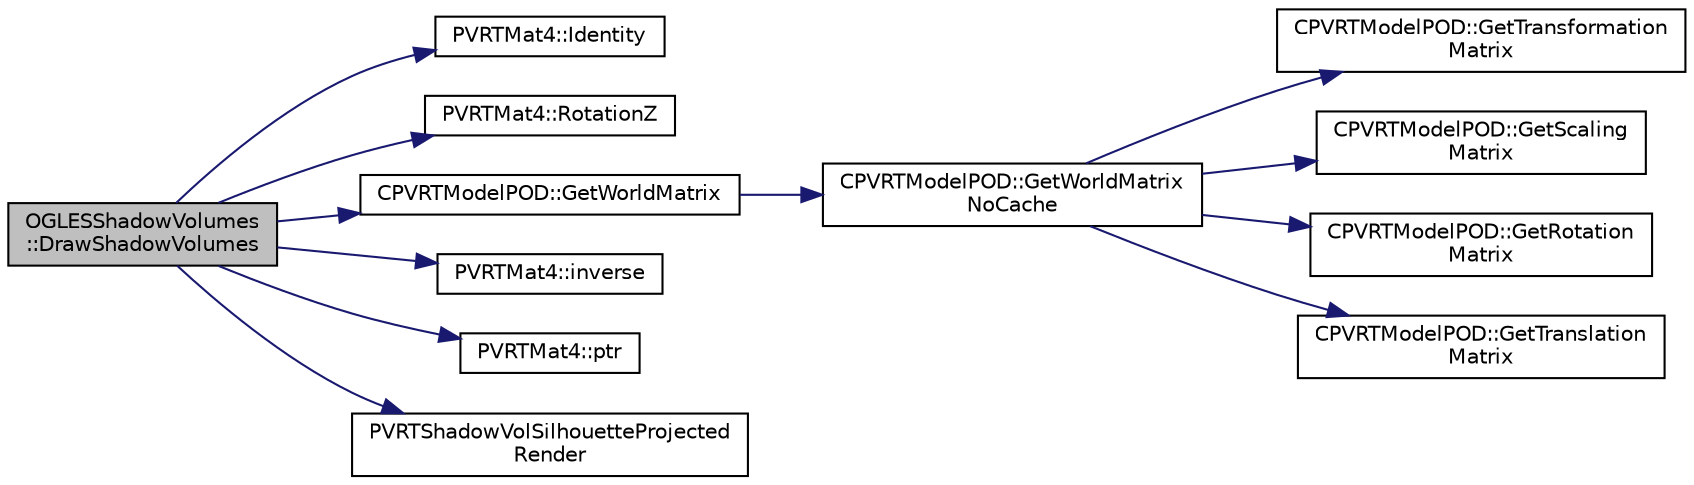 digraph "OGLESShadowVolumes::DrawShadowVolumes"
{
  edge [fontname="Helvetica",fontsize="10",labelfontname="Helvetica",labelfontsize="10"];
  node [fontname="Helvetica",fontsize="10",shape=record];
  rankdir="LR";
  Node1 [label="OGLESShadowVolumes\l::DrawShadowVolumes",height=0.2,width=0.4,color="black", fillcolor="grey75", style="filled", fontcolor="black"];
  Node1 -> Node2 [color="midnightblue",fontsize="10",style="solid"];
  Node2 [label="PVRTMat4::Identity",height=0.2,width=0.4,color="black", fillcolor="white", style="filled",URL="$struct_p_v_r_t_mat4.html#aec7e6d87fc29ef245978cbeaeedf15d7",tooltip="Generates an identity matrix. "];
  Node1 -> Node3 [color="midnightblue",fontsize="10",style="solid"];
  Node3 [label="PVRTMat4::RotationZ",height=0.2,width=0.4,color="black", fillcolor="white", style="filled",URL="$struct_p_v_r_t_mat4.html#a9ff7a65314d7c112229914abf6e703ed",tooltip="Calculates a matrix corresponding to a rotation of angle degrees about the Z axis. "];
  Node1 -> Node4 [color="midnightblue",fontsize="10",style="solid"];
  Node4 [label="CPVRTModelPOD::GetWorldMatrix",height=0.2,width=0.4,color="black", fillcolor="white", style="filled",URL="$class_c_p_v_r_t_model_p_o_d.html#a275eceb98a361d91d77e15b54238a8de",tooltip="Generates the world matrix for the given Mesh Instance; applies the parent&#39;s transform too..."];
  Node4 -> Node5 [color="midnightblue",fontsize="10",style="solid"];
  Node5 [label="CPVRTModelPOD::GetWorldMatrix\lNoCache",height=0.2,width=0.4,color="black", fillcolor="white", style="filled",URL="$class_c_p_v_r_t_model_p_o_d.html#a5d8930577009f9c922665522ca9bb1c3",tooltip="Generates the world matrix for the given Mesh Instance; applies the parent&#39;s transform too..."];
  Node5 -> Node6 [color="midnightblue",fontsize="10",style="solid"];
  Node6 [label="CPVRTModelPOD::GetTransformation\lMatrix",height=0.2,width=0.4,color="black", fillcolor="white", style="filled",URL="$class_c_p_v_r_t_model_p_o_d.html#ab614a904956547c6cd7c623046f888b2",tooltip="Generates the world matrix for the given Mesh Instance; applies the parent&#39;s transform too..."];
  Node5 -> Node7 [color="midnightblue",fontsize="10",style="solid"];
  Node7 [label="CPVRTModelPOD::GetScaling\lMatrix",height=0.2,width=0.4,color="black", fillcolor="white", style="filled",URL="$class_c_p_v_r_t_model_p_o_d.html#aaf982331192d8590949796dd61777c8a",tooltip="Generates the world matrix for the given Mesh Instance; applies the parent&#39;s transform too..."];
  Node5 -> Node8 [color="midnightblue",fontsize="10",style="solid"];
  Node8 [label="CPVRTModelPOD::GetRotation\lMatrix",height=0.2,width=0.4,color="black", fillcolor="white", style="filled",URL="$class_c_p_v_r_t_model_p_o_d.html#a021fd16d1c7d7f3e09ba1e133289d0e7",tooltip="Generates the world matrix for the given Mesh Instance; applies the parent&#39;s transform too..."];
  Node5 -> Node9 [color="midnightblue",fontsize="10",style="solid"];
  Node9 [label="CPVRTModelPOD::GetTranslation\lMatrix",height=0.2,width=0.4,color="black", fillcolor="white", style="filled",URL="$class_c_p_v_r_t_model_p_o_d.html#a5b9cdd65e3f36c6fe3c0a6937892d506",tooltip="Generates the world matrix for the given Mesh Instance; applies the parent&#39;s transform too..."];
  Node1 -> Node10 [color="midnightblue",fontsize="10",style="solid"];
  Node10 [label="PVRTMat4::inverse",height=0.2,width=0.4,color="black", fillcolor="white", style="filled",URL="$struct_p_v_r_t_mat4.html#a553c1f51db42d5fb3ef55557dfbad4e4",tooltip="Calculates multiplicative inverse of this matrix The matrix must be of the form : A 0 C 1 Where A is ..."];
  Node1 -> Node11 [color="midnightblue",fontsize="10",style="solid"];
  Node11 [label="PVRTMat4::ptr",height=0.2,width=0.4,color="black", fillcolor="white", style="filled",URL="$struct_p_v_r_t_mat4.html#a1bcd0a1b62fa95a853b32ce18429c366",tooltip="Calculates transpose of this matrix. "];
  Node1 -> Node12 [color="midnightblue",fontsize="10",style="solid"];
  Node12 [label="PVRTShadowVolSilhouetteProjected\lRender",height=0.2,width=0.4,color="black", fillcolor="white", style="filled",URL="$_p_v_r_t_shadow_vol_8h.html#a458c18ba4b69601d83e8d9bb934c2569"];
}
